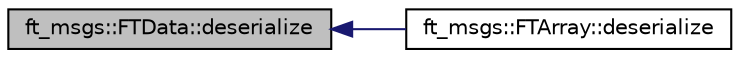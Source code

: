 digraph "ft_msgs::FTData::deserialize"
{
  edge [fontname="Helvetica",fontsize="10",labelfontname="Helvetica",labelfontsize="10"];
  node [fontname="Helvetica",fontsize="10",shape=record];
  rankdir="LR";
  Node1 [label="ft_msgs::FTData::deserialize",height=0.2,width=0.4,color="black", fillcolor="grey75", style="filled" fontcolor="black"];
  Node1 -> Node2 [dir="back",color="midnightblue",fontsize="10",style="solid",fontname="Helvetica"];
  Node2 [label="ft_msgs::FTArray::deserialize",height=0.2,width=0.4,color="black", fillcolor="white", style="filled",URL="$classft__msgs_1_1_f_t_array.html#a57b83cb5b3abfa36db92947e1b143cce"];
}
